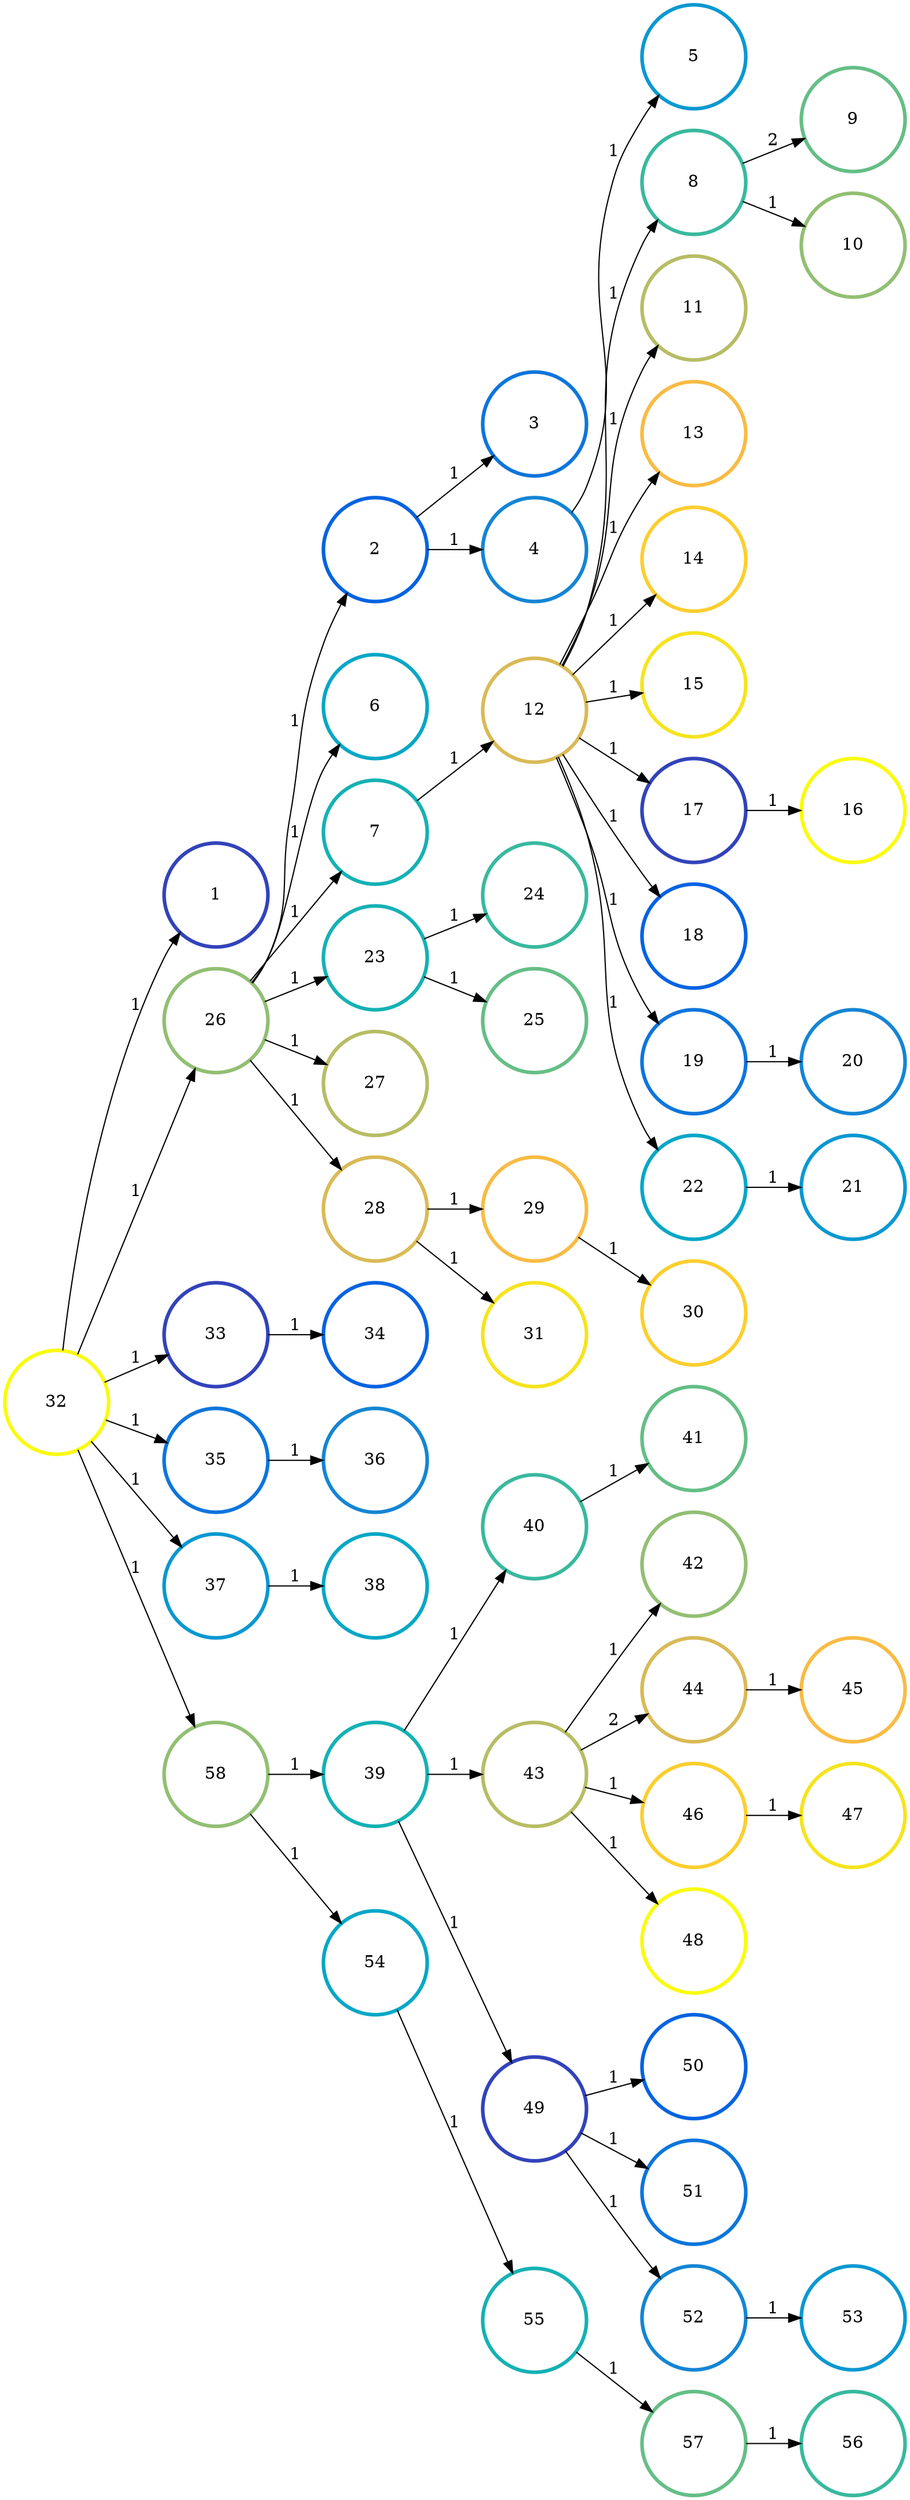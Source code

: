 digraph N {
	overlap="false"
	rankdir="LR"
	0 [label="1",width=1.2,height=1.2,style="",penwidth=3,color="#3243BA"]
	1 [label="2",width=1.2,height=1.2,style="",penwidth=3,color="#0363E1"]
	2 [label="3",width=1.2,height=1.2,style="",penwidth=3,color="#0D75DC"]
	3 [label="4",width=1.2,height=1.2,style="",penwidth=3,color="#1485D4"]
	4 [label="5",width=1.2,height=1.2,style="",penwidth=3,color="#0998D1"]
	5 [label="6",width=1.2,height=1.2,style="",penwidth=3,color="#06A7C6"]
	6 [label="7",width=1.2,height=1.2,style="",penwidth=3,color="#15B1B4"]
	7 [label="8",width=1.2,height=1.2,style="",penwidth=3,color="#38B99E"]
	8 [label="9",width=1.2,height=1.2,style="",penwidth=3,color="#65BE86"]
	9 [label="10",width=1.2,height=1.2,style="",penwidth=3,color="#92BF73"]
	10 [label="11",width=1.2,height=1.2,style="",penwidth=3,color="#B7BD64"]
	11 [label="12",width=1.2,height=1.2,style="",penwidth=3,color="#D9BA56"]
	12 [label="13",width=1.2,height=1.2,style="",penwidth=3,color="#F8BB44"]
	13 [label="14",width=1.2,height=1.2,style="",penwidth=3,color="#FCCE2E"]
	14 [label="15",width=1.2,height=1.2,style="",penwidth=3,color="#F5E41D"]
	15 [label="16",width=1.2,height=1.2,style="",penwidth=3,color="#F9FB0E"]
	16 [label="17",width=1.2,height=1.2,style="",penwidth=3,color="#3243BA"]
	17 [label="18",width=1.2,height=1.2,style="",penwidth=3,color="#0363E1"]
	18 [label="19",width=1.2,height=1.2,style="",penwidth=3,color="#0D75DC"]
	19 [label="20",width=1.2,height=1.2,style="",penwidth=3,color="#1485D4"]
	20 [label="21",width=1.2,height=1.2,style="",penwidth=3,color="#0998D1"]
	21 [label="22",width=1.2,height=1.2,style="",penwidth=3,color="#06A7C6"]
	22 [label="23",width=1.2,height=1.2,style="",penwidth=3,color="#15B1B4"]
	23 [label="24",width=1.2,height=1.2,style="",penwidth=3,color="#38B99E"]
	24 [label="25",width=1.2,height=1.2,style="",penwidth=3,color="#65BE86"]
	25 [label="26",width=1.2,height=1.2,style="",penwidth=3,color="#92BF73"]
	26 [label="27",width=1.2,height=1.2,style="",penwidth=3,color="#B7BD64"]
	27 [label="28",width=1.2,height=1.2,style="",penwidth=3,color="#D9BA56"]
	28 [label="29",width=1.2,height=1.2,style="",penwidth=3,color="#F8BB44"]
	29 [label="30",width=1.2,height=1.2,style="",penwidth=3,color="#FCCE2E"]
	30 [label="31",width=1.2,height=1.2,style="",penwidth=3,color="#F5E41D"]
	31 [label="32",width=1.2,height=1.2,style="",penwidth=3,color="#F9FB0E"]
	32 [label="33",width=1.2,height=1.2,style="",penwidth=3,color="#3243BA"]
	33 [label="34",width=1.2,height=1.2,style="",penwidth=3,color="#0363E1"]
	34 [label="35",width=1.2,height=1.2,style="",penwidth=3,color="#0D75DC"]
	35 [label="36",width=1.2,height=1.2,style="",penwidth=3,color="#1485D4"]
	36 [label="37",width=1.2,height=1.2,style="",penwidth=3,color="#0998D1"]
	37 [label="38",width=1.2,height=1.2,style="",penwidth=3,color="#06A7C6"]
	38 [label="39",width=1.2,height=1.2,style="",penwidth=3,color="#15B1B4"]
	39 [label="40",width=1.2,height=1.2,style="",penwidth=3,color="#38B99E"]
	40 [label="41",width=1.2,height=1.2,style="",penwidth=3,color="#65BE86"]
	41 [label="42",width=1.2,height=1.2,style="",penwidth=3,color="#92BF73"]
	42 [label="43",width=1.2,height=1.2,style="",penwidth=3,color="#B7BD64"]
	43 [label="44",width=1.2,height=1.2,style="",penwidth=3,color="#D9BA56"]
	44 [label="45",width=1.2,height=1.2,style="",penwidth=3,color="#F8BB44"]
	45 [label="46",width=1.2,height=1.2,style="",penwidth=3,color="#FCCE2E"]
	46 [label="47",width=1.2,height=1.2,style="",penwidth=3,color="#F5E41D"]
	47 [label="48",width=1.2,height=1.2,style="",penwidth=3,color="#F9FB0E"]
	48 [label="49",width=1.2,height=1.2,style="",penwidth=3,color="#3243BA"]
	49 [label="50",width=1.2,height=1.2,style="",penwidth=3,color="#0363E1"]
	50 [label="51",width=1.2,height=1.2,style="",penwidth=3,color="#0D75DC"]
	51 [label="52",width=1.2,height=1.2,style="",penwidth=3,color="#1485D4"]
	52 [label="53",width=1.2,height=1.2,style="",penwidth=3,color="#0998D1"]
	53 [label="54",width=1.2,height=1.2,style="",penwidth=3,color="#06A7C6"]
	54 [label="55",width=1.2,height=1.2,style="",penwidth=3,color="#15B1B4"]
	55 [label="56",width=1.2,height=1.2,style="",penwidth=3,color="#38B99E"]
	56 [label="57",width=1.2,height=1.2,style="",penwidth=3,color="#65BE86"]
	57 [label="58",width=1.2,height=1.2,style="",penwidth=3,color="#92BF73"]
	1 -> 2 [penwidth=1,color=black,label="1"]
	1 -> 3 [penwidth=1,color=black,label="1"]
	3 -> 4 [penwidth=1,color=black,label="1"]
	6 -> 11 [penwidth=1,color=black,label="1"]
	7 -> 8 [penwidth=1,color=black,label="2"]
	7 -> 9 [penwidth=1,color=black,label="1"]
	11 -> 7 [penwidth=1,color=black,label="1"]
	11 -> 10 [penwidth=1,color=black,label="1"]
	11 -> 12 [penwidth=1,color=black,label="1"]
	11 -> 13 [penwidth=1,color=black,label="1"]
	11 -> 14 [penwidth=1,color=black,label="1"]
	11 -> 16 [penwidth=1,color=black,label="1"]
	11 -> 17 [penwidth=1,color=black,label="1"]
	11 -> 18 [penwidth=1,color=black,label="1"]
	11 -> 21 [penwidth=1,color=black,label="1"]
	16 -> 15 [penwidth=1,color=black,label="1"]
	18 -> 19 [penwidth=1,color=black,label="1"]
	21 -> 20 [penwidth=1,color=black,label="1"]
	22 -> 23 [penwidth=1,color=black,label="1"]
	22 -> 24 [penwidth=1,color=black,label="1"]
	25 -> 1 [penwidth=1,color=black,label="1"]
	25 -> 5 [penwidth=1,color=black,label="1"]
	25 -> 6 [penwidth=1,color=black,label="1"]
	25 -> 22 [penwidth=1,color=black,label="1"]
	25 -> 26 [penwidth=1,color=black,label="1"]
	25 -> 27 [penwidth=1,color=black,label="1"]
	27 -> 28 [penwidth=1,color=black,label="1"]
	27 -> 30 [penwidth=1,color=black,label="1"]
	28 -> 29 [penwidth=1,color=black,label="1"]
	31 -> 0 [penwidth=1,color=black,label="1"]
	31 -> 25 [penwidth=1,color=black,label="1"]
	31 -> 32 [penwidth=1,color=black,label="1"]
	31 -> 34 [penwidth=1,color=black,label="1"]
	31 -> 36 [penwidth=1,color=black,label="1"]
	31 -> 57 [penwidth=1,color=black,label="1"]
	32 -> 33 [penwidth=1,color=black,label="1"]
	34 -> 35 [penwidth=1,color=black,label="1"]
	36 -> 37 [penwidth=1,color=black,label="1"]
	38 -> 39 [penwidth=1,color=black,label="1"]
	38 -> 42 [penwidth=1,color=black,label="1"]
	38 -> 48 [penwidth=1,color=black,label="1"]
	39 -> 40 [penwidth=1,color=black,label="1"]
	42 -> 41 [penwidth=1,color=black,label="1"]
	42 -> 43 [penwidth=1,color=black,label="2"]
	42 -> 45 [penwidth=1,color=black,label="1"]
	42 -> 47 [penwidth=1,color=black,label="1"]
	43 -> 44 [penwidth=1,color=black,label="1"]
	45 -> 46 [penwidth=1,color=black,label="1"]
	48 -> 49 [penwidth=1,color=black,label="1"]
	48 -> 50 [penwidth=1,color=black,label="1"]
	48 -> 51 [penwidth=1,color=black,label="1"]
	51 -> 52 [penwidth=1,color=black,label="1"]
	53 -> 54 [penwidth=1,color=black,label="1"]
	54 -> 56 [penwidth=1,color=black,label="1"]
	56 -> 55 [penwidth=1,color=black,label="1"]
	57 -> 38 [penwidth=1,color=black,label="1"]
	57 -> 53 [penwidth=1,color=black,label="1"]
}
